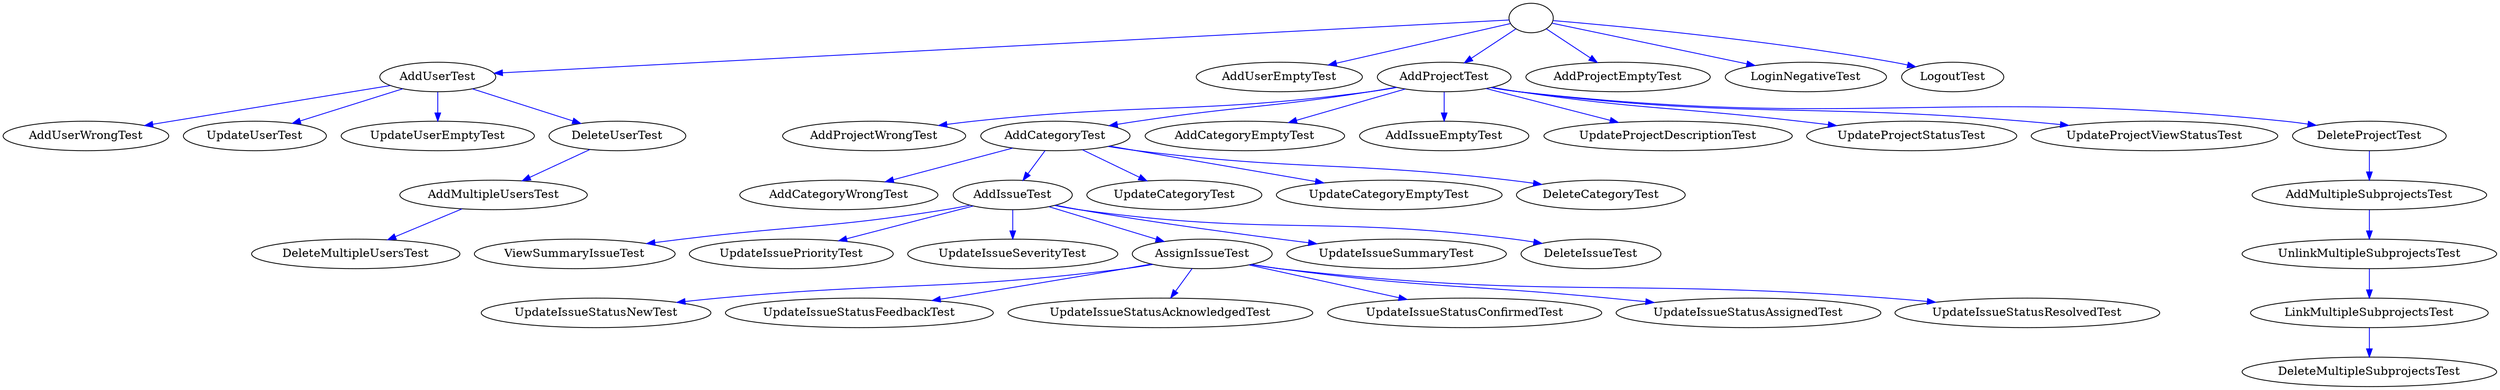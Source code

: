 strict digraph G {
root_925284253 [ label="" color = "black" ];
AddUserTest_1500687265 [ label="AddUserTest" ];
AddUserEmptyTest_816631564 [ label="AddUserEmptyTest" ];
AddProjectTest_1197388394 [ label="AddProjectTest" ];
AddProjectEmptyTest_1438232987 [ label="AddProjectEmptyTest" ];
LoginNegativeTest_308330286 [ label="LoginNegativeTest" ];
LogoutTest_995209981 [ label="LogoutTest" ];
AddUserWrongTest_508251021 [ label="AddUserWrongTest" ];
UpdateUserTest_981193868 [ label="UpdateUserTest" ];
UpdateUserEmptyTest_1166141968 [ label="UpdateUserEmptyTest" ];
DeleteUserTest_744025993 [ label="DeleteUserTest" ];
AddProjectWrongTest_1433151315 [ label="AddProjectWrongTest" ];
AddCategoryTest_470310101 [ label="AddCategoryTest" ];
AddCategoryEmptyTest_1262576930 [ label="AddCategoryEmptyTest" ];
AddIssueEmptyTest_1483970681 [ label="AddIssueEmptyTest" ];
UpdateProjectDescriptionTest_781508690 [ label="UpdateProjectDescriptionTest" ];
UpdateProjectStatusTest_231020039 [ label="UpdateProjectStatusTest" ];
UpdateProjectViewStatusTest_348409195 [ label="UpdateProjectViewStatusTest" ];
DeleteProjectTest_880121547 [ label="DeleteProjectTest" ];
AddMultipleUsersTest_1192431023 [ label="AddMultipleUsersTest" ];
AddCategoryWrongTest_1582092338 [ label="AddCategoryWrongTest" ];
AddIssueTest_1555695894 [ label="AddIssueTest" ];
UpdateCategoryTest_623532021 [ label="UpdateCategoryTest" ];
UpdateCategoryEmptyTest_1041529773 [ label="UpdateCategoryEmptyTest" ];
DeleteCategoryTest_1414492627 [ label="DeleteCategoryTest" ];
AddMultipleSubprojectsTest_1152141601 [ label="AddMultipleSubprojectsTest" ];
DeleteMultipleUsersTest_735374742 [ label="DeleteMultipleUsersTest" ];
ViewSummaryIssueTest_988890860 [ label="ViewSummaryIssueTest" ];
UpdateIssuePriorityTest_196758319 [ label="UpdateIssuePriorityTest" ];
UpdateIssueSeverityTest_667074023 [ label="UpdateIssueSeverityTest" ];
AssignIssueTest_767919175 [ label="AssignIssueTest" ];
UpdateIssueSummaryTest_27528311 [ label="UpdateIssueSummaryTest" ];
DeleteIssueTest_1531284392 [ label="DeleteIssueTest" ];
UnlinkMultipleSubprojectsTest_388451804 [ label="UnlinkMultipleSubprojectsTest" ];
UpdateIssueStatusNewTest_703418536 [ label="UpdateIssueStatusNewTest" ];
UpdateIssueStatusFeedbackTest_1793659792 [ label="UpdateIssueStatusFeedbackTest" ];
UpdateIssueStatusAcknowledgedTest_1592724718 [ label="UpdateIssueStatusAcknowledgedTest" ];
UpdateIssueStatusConfirmedTest_1093865212 [ label="UpdateIssueStatusConfirmedTest" ];
UpdateIssueStatusAssignedTest_897217622 [ label="UpdateIssueStatusAssignedTest" ];
UpdateIssueStatusResolvedTest_251222815 [ label="UpdateIssueStatusResolvedTest" ];
LinkMultipleSubprojectsTest_663506751 [ label="LinkMultipleSubprojectsTest" ];
DeleteMultipleSubprojectsTest_340019224 [ label="DeleteMultipleSubprojectsTest" ];
  root_925284253 -> AddUserTest_1500687265 [ label="" color="blue" ];
  root_925284253 -> AddUserEmptyTest_816631564 [ label="" color="blue" ];
  root_925284253 -> AddProjectTest_1197388394 [ label="" color="blue" ];
  root_925284253 -> AddProjectEmptyTest_1438232987 [ label="" color="blue" ];
  root_925284253 -> LoginNegativeTest_308330286 [ label="" color="blue" ];
  root_925284253 -> LogoutTest_995209981 [ label="" color="blue" ];
  AddUserTest_1500687265 -> AddUserWrongTest_508251021 [ label="" color="blue" ];
  AddUserTest_1500687265 -> UpdateUserTest_981193868 [ label="" color="blue" ];
  AddUserTest_1500687265 -> UpdateUserEmptyTest_1166141968 [ label="" color="blue" ];
  AddUserTest_1500687265 -> DeleteUserTest_744025993 [ label="" color="blue" ];
  AddProjectTest_1197388394 -> AddProjectWrongTest_1433151315 [ label="" color="blue" ];
  AddProjectTest_1197388394 -> AddCategoryTest_470310101 [ label="" color="blue" ];
  AddProjectTest_1197388394 -> AddCategoryEmptyTest_1262576930 [ label="" color="blue" ];
  AddProjectTest_1197388394 -> AddIssueEmptyTest_1483970681 [ label="" color="blue" ];
  AddProjectTest_1197388394 -> UpdateProjectDescriptionTest_781508690 [ label="" color="blue" ];
  AddProjectTest_1197388394 -> UpdateProjectStatusTest_231020039 [ label="" color="blue" ];
  AddProjectTest_1197388394 -> UpdateProjectViewStatusTest_348409195 [ label="" color="blue" ];
  AddProjectTest_1197388394 -> DeleteProjectTest_880121547 [ label="" color="blue" ];
  DeleteUserTest_744025993 -> AddMultipleUsersTest_1192431023 [ label="" color="blue" ];
  AddCategoryTest_470310101 -> AddCategoryWrongTest_1582092338 [ label="" color="blue" ];
  AddCategoryTest_470310101 -> AddIssueTest_1555695894 [ label="" color="blue" ];
  AddCategoryTest_470310101 -> UpdateCategoryTest_623532021 [ label="" color="blue" ];
  AddCategoryTest_470310101 -> UpdateCategoryEmptyTest_1041529773 [ label="" color="blue" ];
  AddCategoryTest_470310101 -> DeleteCategoryTest_1414492627 [ label="" color="blue" ];
  DeleteProjectTest_880121547 -> AddMultipleSubprojectsTest_1152141601 [ label="" color="blue" ];
  AddMultipleUsersTest_1192431023 -> DeleteMultipleUsersTest_735374742 [ label="" color="blue" ];
  AddIssueTest_1555695894 -> ViewSummaryIssueTest_988890860 [ label="" color="blue" ];
  AddIssueTest_1555695894 -> UpdateIssuePriorityTest_196758319 [ label="" color="blue" ];
  AddIssueTest_1555695894 -> UpdateIssueSeverityTest_667074023 [ label="" color="blue" ];
  AddIssueTest_1555695894 -> AssignIssueTest_767919175 [ label="" color="blue" ];
  AddIssueTest_1555695894 -> UpdateIssueSummaryTest_27528311 [ label="" color="blue" ];
  AddIssueTest_1555695894 -> DeleteIssueTest_1531284392 [ label="" color="blue" ];
  AddMultipleSubprojectsTest_1152141601 -> UnlinkMultipleSubprojectsTest_388451804 [ label="" color="blue" ];
  AssignIssueTest_767919175 -> UpdateIssueStatusNewTest_703418536 [ label="" color="blue" ];
  AssignIssueTest_767919175 -> UpdateIssueStatusFeedbackTest_1793659792 [ label="" color="blue" ];
  AssignIssueTest_767919175 -> UpdateIssueStatusAcknowledgedTest_1592724718 [ label="" color="blue" ];
  AssignIssueTest_767919175 -> UpdateIssueStatusConfirmedTest_1093865212 [ label="" color="blue" ];
  AssignIssueTest_767919175 -> UpdateIssueStatusAssignedTest_897217622 [ label="" color="blue" ];
  AssignIssueTest_767919175 -> UpdateIssueStatusResolvedTest_251222815 [ label="" color="blue" ];
  UnlinkMultipleSubprojectsTest_388451804 -> LinkMultipleSubprojectsTest_663506751 [ label="" color="blue" ];
  LinkMultipleSubprojectsTest_663506751 -> DeleteMultipleSubprojectsTest_340019224 [ label="" color="blue" ];
}
